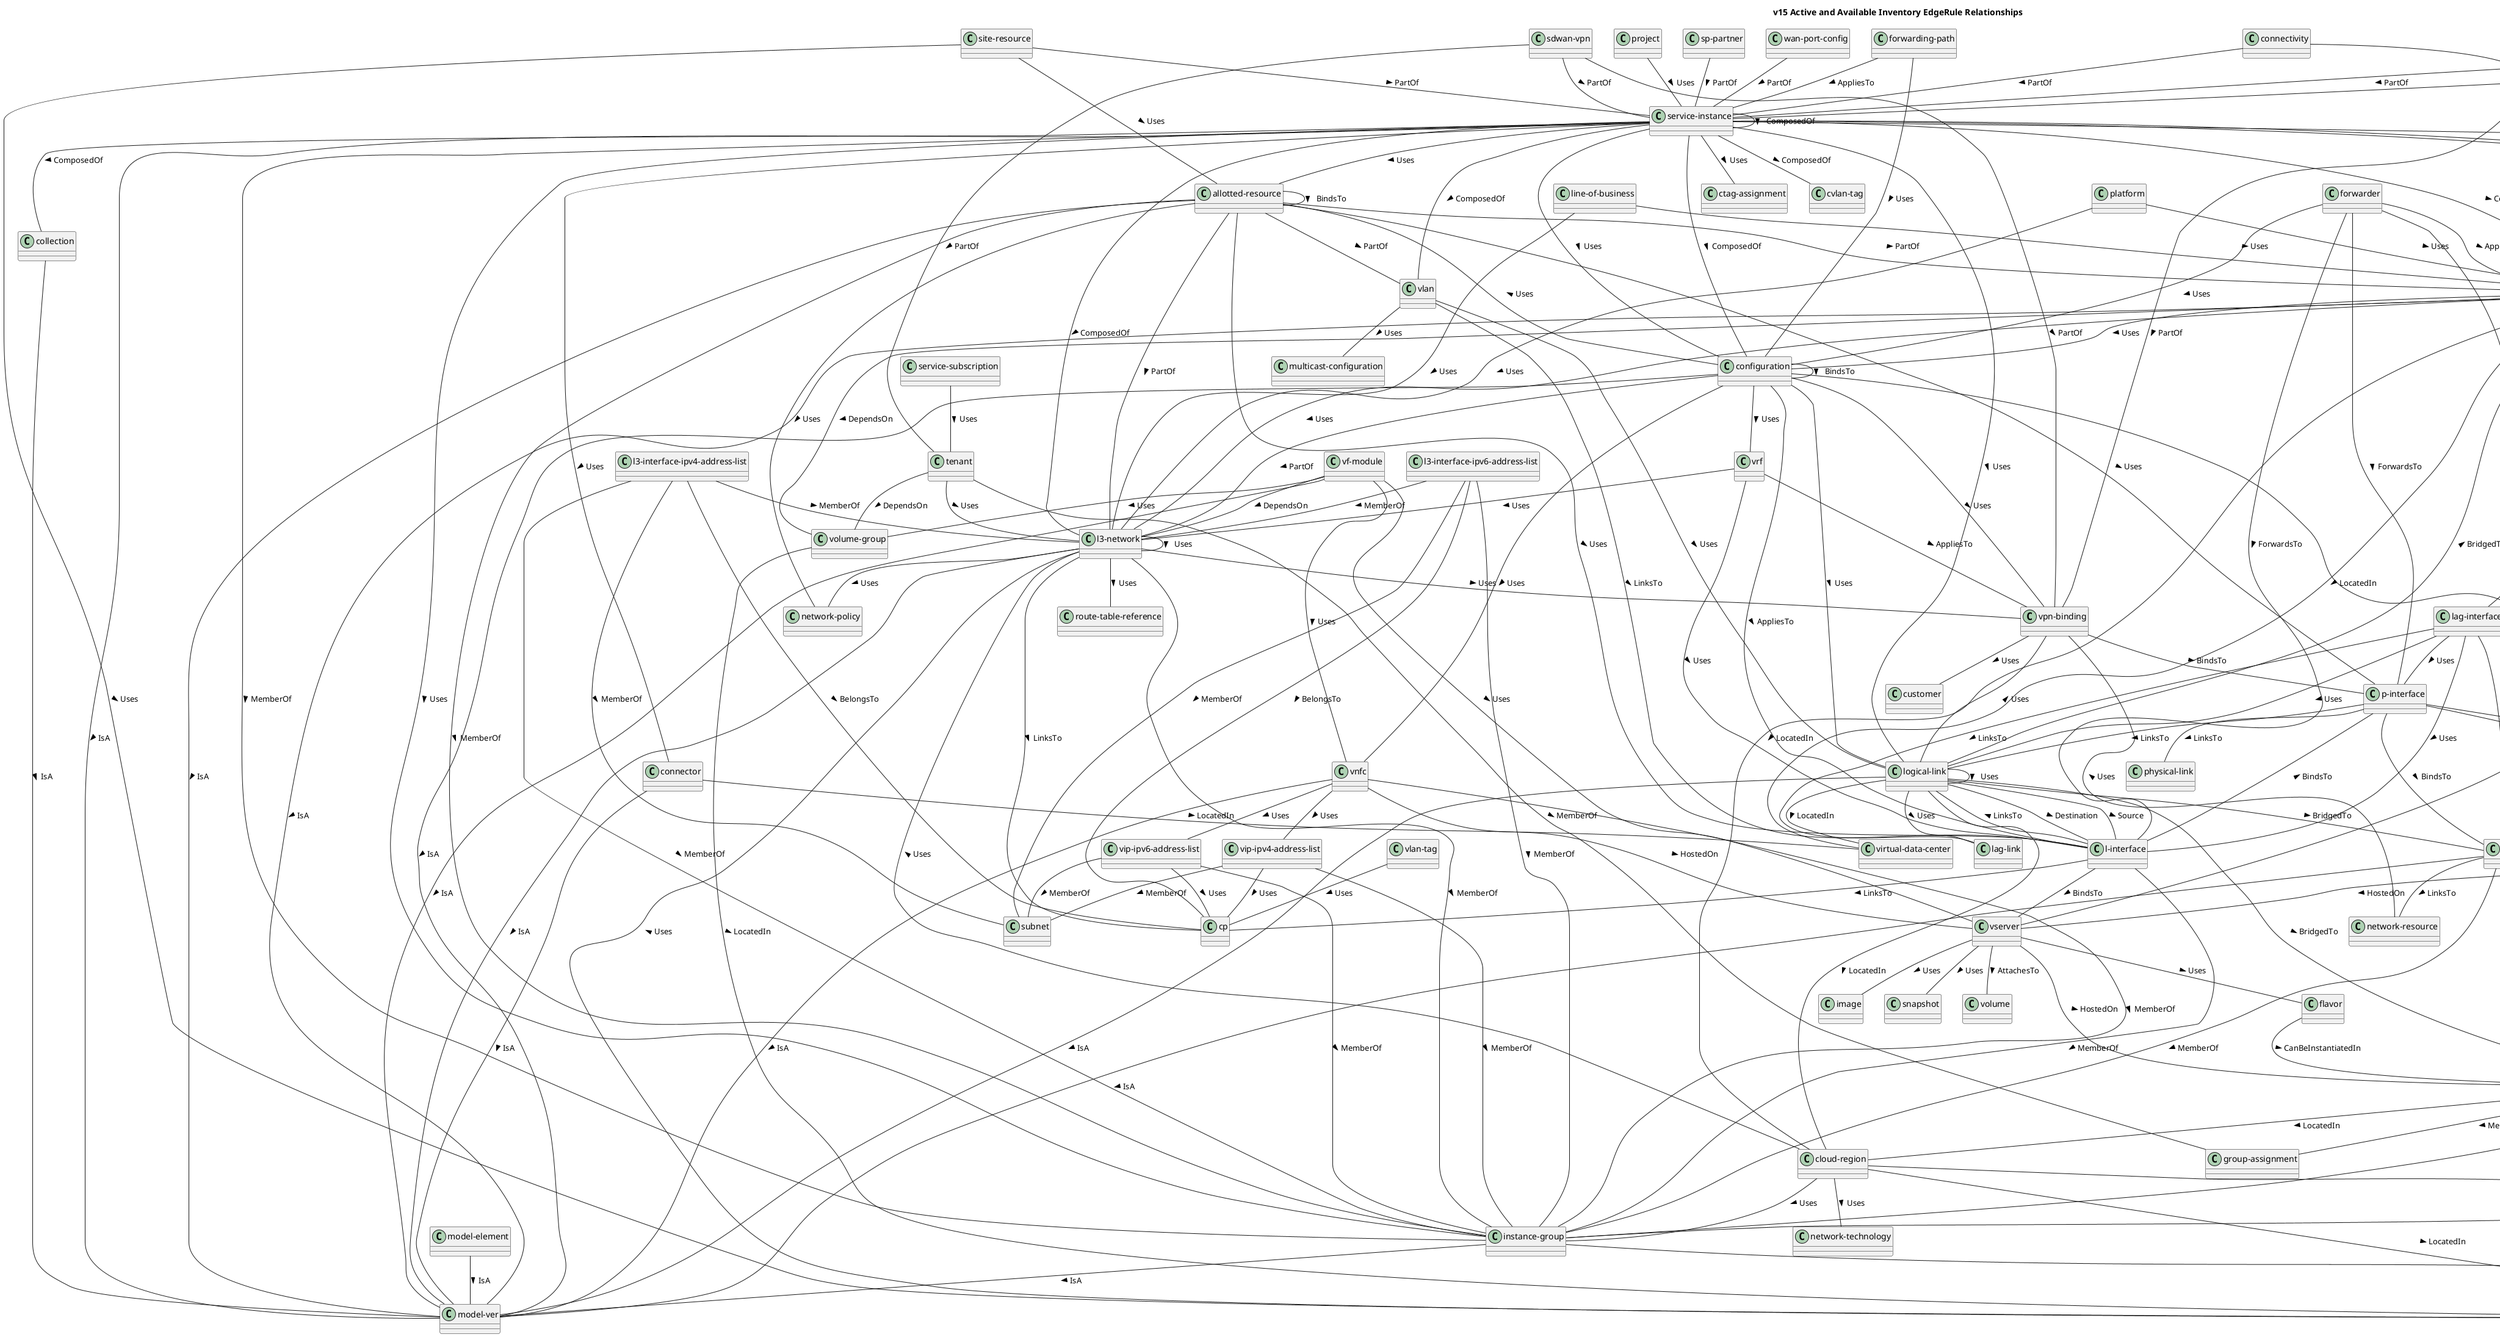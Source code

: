 @startuml
title v15 Active and Available Inventory EdgeRule Relationships
"allotted-resource" -- "allotted-resource" : BindsTo >
"allotted-resource" -- "generic-vnf" : PartOf >
"allotted-resource" -- "instance-group" : MemberOf >
"allotted-resource" -- "l3-network" : PartOf >
"allotted-resource" -- "l-interface" : Uses >
"allotted-resource" -- "model-ver" : IsA >
"allotted-resource" -- "network-policy" : Uses >
"allotted-resource" -- "p-interface" : Uses >
"allotted-resource" -- "vlan" : PartOf >
"availability-zone" -- "complex" : LocatedIn >
"availability-zone" -- "service-capability" : AppliesTo >
"cloud-region" -- "complex" : LocatedIn >
"cloud-region" -- "instance-group" : Uses >
"cloud-region" -- "l3-network" : Uses >
"cloud-region" -- "network-technology" : Uses >
"cloud-region" -- "zone" : LocatedIn >
"collection" -- "model-ver" : IsA >
"complex" -- "l3-network" : Uses >
"configuration" -- "allotted-resource" : Uses >
"configuration" -- "configuration" : BindsTo >
"configuration" -- "l3-network" : PartOf >
"configuration" -- "l-interface" : AppliesTo >
"configuration" -- "logical-link" : Uses >
"configuration" -- "model-ver" : IsA >
"configuration" -- "pnf" : AppliesTo >
"configuration" -- "vnfc" : Uses >
"configuration" -- "vpn-binding" : Uses >
"configuration" -- "vrf" : Uses >
"connectivity" -- "service-instance" : PartOf >
"connectivity" -- "vpn-binding" : PartOf >
"connector" -- "model-ver" : IsA >
"connector" -- "virtual-data-center" : LocatedIn >
"contact" -- "generic-vnf" : supports >
"ctag-pool" -- "availability-zone" : AppliesTo >
"device" -- "generic-vnf" : Uses >
"device" -- "service-instance" : PartOf >
"dvs-switch" -- "availability-zone" : AppliesTo >
"esr-thirdparty-sdnc" -- "pnf" : AppliesTo >
"ext-aai-network" -- "esr-system-info" : Uses >
"flavor" -- "pserver" : CanBeInstantiatedIn >
"forwarder" -- "configuration" : Uses >
"forwarder" -- "generic-vnf" : AppliesTo >
"forwarder" -- "lag-interface" : ForwardsTo >
"forwarder" -- "l-interface" : ForwardsTo >
"forwarder" -- "p-interface" : ForwardsTo >
"forwarding-path" -- "configuration" : Uses >
"forwarding-path" -- "service-instance" : AppliesTo >
"generic-vnf" -- "availability-zone" : Uses >
"generic-vnf" -- "cloud-region" : LocatedIn >
"generic-vnf" -- "complex" : LocatedIn >
"generic-vnf" -- "configuration" : Uses >
"generic-vnf" -- "ctag-pool" : Uses >
"generic-vnf" -- "esr-vnfm" : DependsOn >
"generic-vnf" -- "instance-group" : MemberOf >
"generic-vnf" -- "instance-group" : Uses >
"generic-vnf" -- "ipsec-configuration" : Uses >
"generic-vnf" -- "l3-network" : Uses >
"generic-vnf" -- "model-ver" : IsA >
"generic-vnf" -- "nos-server" : HostedOn >
"generic-vnf" -- "pnf" : HostedOn >
"generic-vnf" -- "pserver" : HostedOn >
"generic-vnf" -- "virtual-data-center" : LocatedIn >
"generic-vnf" -- "vnf-image" : Uses >
"generic-vnf" -- "volume-group" : DependsOn >
"generic-vnf" -- "vserver" : HostedOn >
"instance-group" -- "model" : Targets >
"instance-group" -- "model-ver" : IsA >
"l3-interface-ipv4-address-list" -- "cp" : BelongsTo >
"l3-interface-ipv4-address-list" -- "instance-group" : MemberOf >
"l3-interface-ipv4-address-list" -- "l3-network" : MemberOf >
"l3-interface-ipv4-address-list" -- "subnet" : MemberOf >
"l3-interface-ipv6-address-list" -- "cp" : BelongsTo >
"l3-interface-ipv6-address-list" -- "instance-group" : MemberOf >
"l3-interface-ipv6-address-list" -- "l3-network" : MemberOf >
"l3-interface-ipv6-address-list" -- "subnet" : MemberOf >
"l3-network" -- "cp" : LinksTo >
"l3-network" -- "instance-group" : MemberOf >
"l3-network" -- "l3-network" : Uses >
"l3-network" -- "model-ver" : IsA >
"l3-network" -- "network-policy" : Uses >
"l3-network" -- "route-table-reference" : Uses >
"l3-network" -- "vpn-binding" : Uses >
"lag-interface" -- "lag-link" : LinksTo >
"lag-interface" -- "l-interface" : Uses >
"lag-interface" -- "logical-link" : Uses >
"lag-interface" -- "p-interface" : Uses >
"lag-interface" -- "pnf" : BindsTo >
"lag-interface" -- "pserver" : BindsTo >
"lag-interface" -- "vpls-pe" : BindsTo >
"lan-port-config" -- "dhcp-service" : Uses >
"lan-port-config" -- "service-instance" : PartOf >
"line-of-business" -- "generic-vnf" : Uses >
"line-of-business" -- "l3-network" : Uses >
"l-interface" -- "cp" : LinksTo >
"l-interface" -- "instance-group" : MemberOf >
"l-interface" -- "logical-link" : LinksTo >
"l-interface" -- "p-interface" : BindsTo >
"l-interface" -- "vserver" : BindsTo >
"logical-link" -- "cloud-region" : LocatedIn >
"logical-link" -- "generic-vnf" : BridgedTo >
"logical-link" -- "lag-link" : Uses >
"logical-link" -- "l-interface" : Destination >
"logical-link" -- "l-interface" : Source >
"logical-link" -- "logical-link" : Uses >
"logical-link" -- "model-ver" : IsA >
"logical-link" -- "pnf" : BridgedTo >
"logical-link" -- "pserver" : BridgedTo >
"logical-link" -- "virtual-data-center" : LocatedIn >
"logical-link" -- "vpn-binding" : Uses >
"model-element" -- "model-ver" : IsA >
"named-query" -- "model" : AppliesTo >
"named-query-element" -- "model" : IsA >
"network-profile" -- "generic-vnf" : AppliesTo >
"network-resource" -- "vpn-binding" : Uses >
"nos-server" -- "pserver" : HostedOn >
"oam-network" -- "complex" : AppliesTo >
"oam-network" -- "service-capability" : AppliesTo >
"operational-environment" -- "operational-environment" : Uses >
"p-interface" -- "logical-link" : LinksTo >
"p-interface" -- "physical-link" : LinksTo >
"p-interface" -- "pnf" : BindsTo >
"p-interface" -- "pserver" : BindsTo >
"p-interface" -- "vpls-pe" : BindsTo >
"platform" -- "generic-vnf" : Uses >
"platform" -- "l3-network" : Uses >
"pnf" -- "complex" : LocatedIn >
"pnf" -- "instance-group" : MemberOf >
"pnf" -- "model-ver" : IsA >
"pnf" -- "network-resource" : LinksTo >
"pnf" -- "zone" : LocatedIn >
"project" -- "service-instance" : Uses >
"pserver" -- "availability-zone" : MemberOf >
"pserver" -- "cloud-region" : LocatedIn >
"pserver" -- "complex" : LocatedIn >
"pserver" -- "group-assignment" : MemberOf >
"pserver" -- "zone" : LocatedIn >
"sdwan-vpn" -- "service-instance" : PartOf >
"sdwan-vpn" -- "tenant" : PartOf >
"sdwan-vpn" -- "vpn-binding" : PartOf >
"service-instance" -- "allotted-resource" : Uses >
"service-instance" -- "collection" : ComposedOf >
"service-instance" -- "configuration" : ComposedOf >
"service-instance" -- "configuration" : Uses >
"service-instance" -- "connector" : Uses >
"service-instance" -- "ctag-assignment" : Uses >
"service-instance" -- "cvlan-tag" : ComposedOf >
"service-instance" -- "generic-vnf" : ComposedOf >
"service-instance" -- "instance-group" : MemberOf >
"service-instance" -- "instance-group" : Uses >
"service-instance" -- "l3-network" : ComposedOf >
"service-instance" -- "logical-link" : Uses >
"service-instance" -- "model-ver" : IsA >
"service-instance" -- "pnf" : ComposedOf >
"service-instance" -- "service-instance" : ComposedOf >
"service-instance" -- "vce" : ComposedOf >
"service-instance" -- "vlan" : ComposedOf >
"service-instance" -- "zone" : LocatedIn >
"service-subscription" -- "tenant" : Uses >
"site-pair-set" -- "generic-vnf" : AppliesTo >
"site-resource" -- "allotted-resource" : Uses >
"site-resource" -- "complex" : Uses >
"site-resource" -- "service-instance" : PartOf >
"sp-partner" -- "service-instance" : PartOf >
"sriov-vf" -- "sriov-pf" : Uses >
"tenant" -- "group-assignment" : MemberOf >
"tenant" -- "l3-network" : Uses >
"tenant" -- "volume-group" : DependsOn >
"vce" -- "availability-zone" : Uses >
"vce" -- "complex" : LocatedIn >
"vce" -- "vserver" : HostedOn >
"vf-module" -- "l3-network" : DependsOn >
"vf-module" -- "model-ver" : IsA >
"vf-module" -- "vnfc" : Uses >
"vf-module" -- "volume-group" : Uses >
"vf-module" -- "vserver" : Uses >
"vip-ipv4-address-list" -- "cp" : Uses >
"vip-ipv4-address-list" -- "instance-group" : MemberOf >
"vip-ipv4-address-list" -- "subnet" : MemberOf >
"vip-ipv6-address-list" -- "cp" : Uses >
"vip-ipv6-address-list" -- "instance-group" : MemberOf >
"vip-ipv6-address-list" -- "subnet" : MemberOf >
"vlan" -- "l-interface" : LinksTo >
"vlan" -- "logical-link" : Uses >
"vlan" -- "multicast-configuration" : Uses >
"vlan-tag" -- "cp" : Uses >
"vnfc" -- "instance-group" : MemberOf >
"vnfc" -- "model-ver" : IsA >
"vnfc" -- "vip-ipv4-address-list" : Uses >
"vnfc" -- "vip-ipv6-address-list" : Uses >
"vnfc" -- "vserver" : HostedOn >
"volume-group" -- "complex" : LocatedIn >
"vpls-pe" -- "complex" : LocatedIn >
"vpls-pe" -- "ctag-pool" : Uses >
"vpn-binding" -- "customer" : Uses >
"vpn-binding" -- "p-interface" : BindsTo >
"vrf" -- "l3-network" : Uses >
"vrf" -- "l-interface" : Uses >
"vrf" -- "vpn-binding" : AppliesTo >
"vserver" -- "flavor" : Uses >
"vserver" -- "image" : Uses >
"vserver" -- "pserver" : HostedOn >
"vserver" -- "snapshot" : Uses >
"vserver" -- "volume" : AttachesTo >
"wan-port-config" -- "service-instance" : PartOf >
"zone" -- "complex" : LocatedIn >
@enduml
